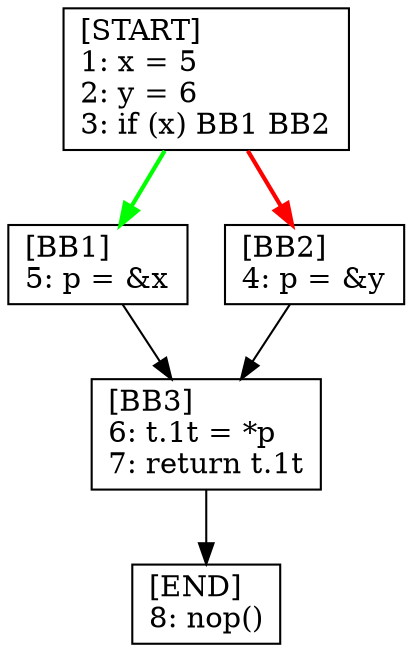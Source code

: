 digraph {
  node [shape=box]
  START [label="[START]\l1: x = 5\l2: y = 6\l3: if (x) BB1 BB2\l"];
  START -> BB1 [color=green, penwidth=2];
  START -> BB2 [color=red, penwidth=2];
  BB1 [label="[BB1]\l5: p = &x\l"];
  BB1 -> BB3;
  BB2 [label="[BB2]\l4: p = &y\l"];
  BB2 -> BB3;
  BB3 [label="[BB3]\l6: t.1t = *p\l7: return t.1t\l"];
  BB3 -> END;
  END [label="[END]\l8: nop()\l"];
} // close digraph
